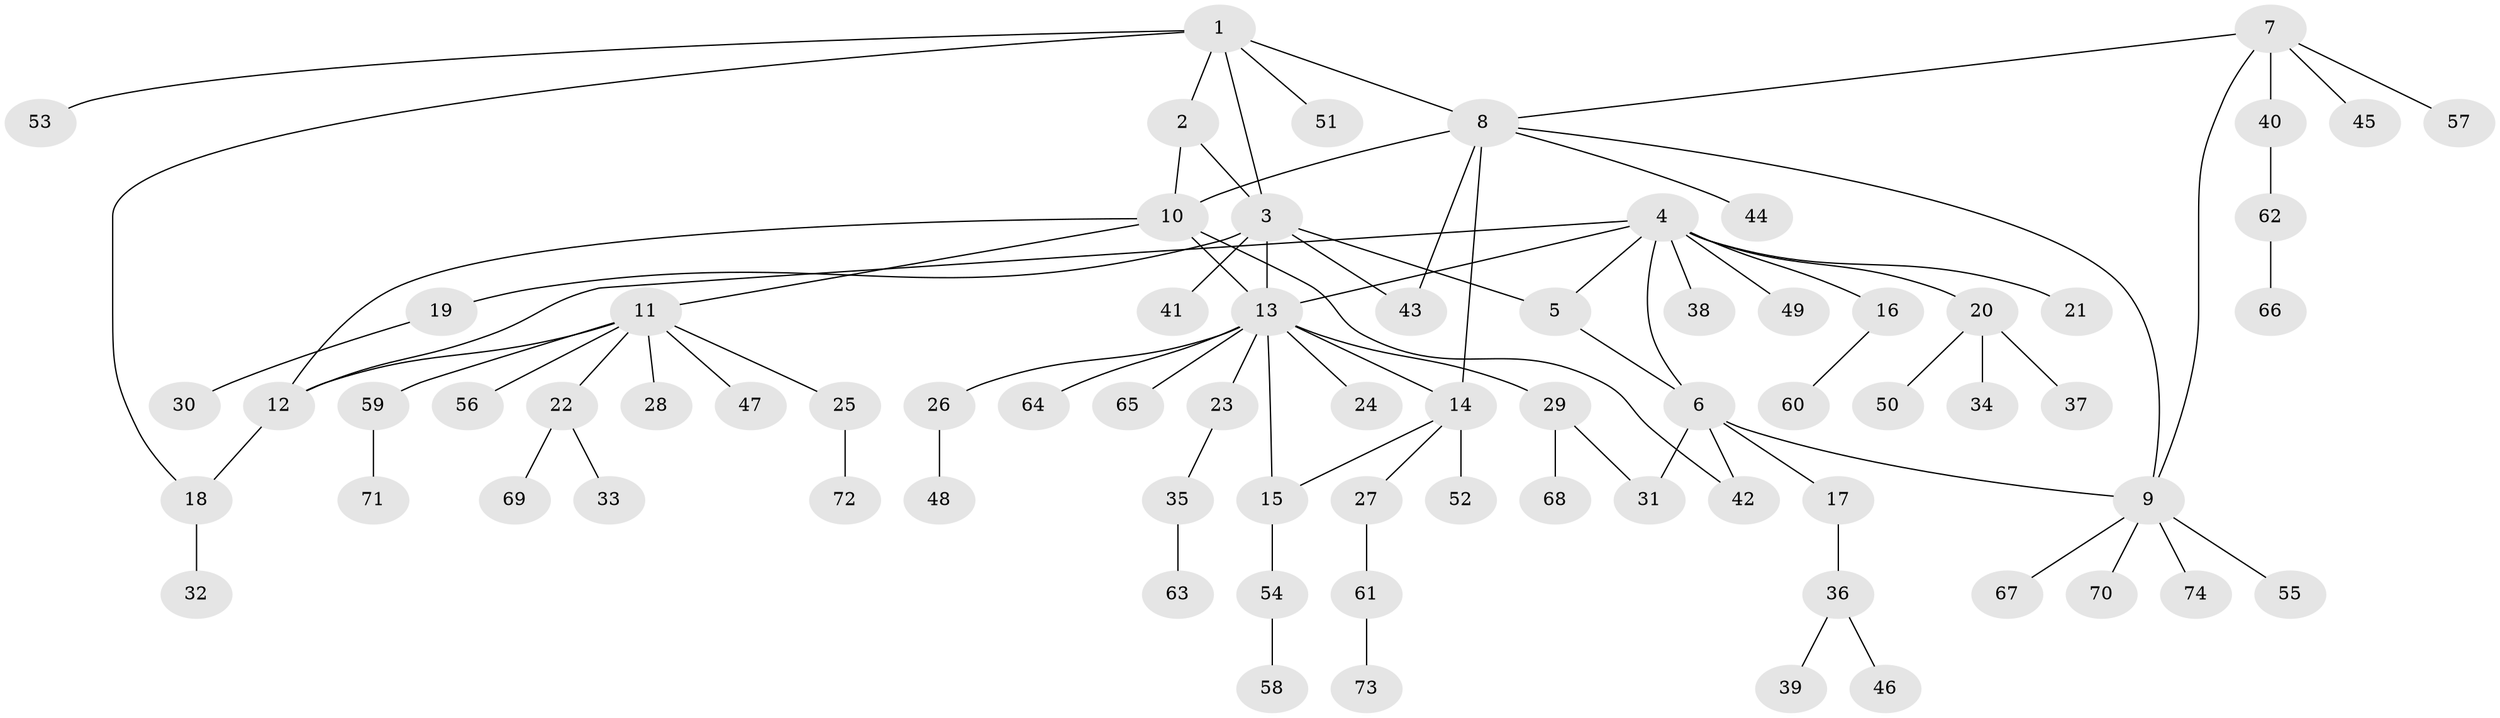 // Generated by graph-tools (version 1.1) at 2025/15/03/09/25 04:15:54]
// undirected, 74 vertices, 88 edges
graph export_dot {
graph [start="1"]
  node [color=gray90,style=filled];
  1;
  2;
  3;
  4;
  5;
  6;
  7;
  8;
  9;
  10;
  11;
  12;
  13;
  14;
  15;
  16;
  17;
  18;
  19;
  20;
  21;
  22;
  23;
  24;
  25;
  26;
  27;
  28;
  29;
  30;
  31;
  32;
  33;
  34;
  35;
  36;
  37;
  38;
  39;
  40;
  41;
  42;
  43;
  44;
  45;
  46;
  47;
  48;
  49;
  50;
  51;
  52;
  53;
  54;
  55;
  56;
  57;
  58;
  59;
  60;
  61;
  62;
  63;
  64;
  65;
  66;
  67;
  68;
  69;
  70;
  71;
  72;
  73;
  74;
  1 -- 2;
  1 -- 3;
  1 -- 8;
  1 -- 18;
  1 -- 51;
  1 -- 53;
  2 -- 3;
  2 -- 10;
  3 -- 5;
  3 -- 13;
  3 -- 19;
  3 -- 41;
  3 -- 43;
  4 -- 5;
  4 -- 6;
  4 -- 12;
  4 -- 13;
  4 -- 16;
  4 -- 20;
  4 -- 21;
  4 -- 38;
  4 -- 49;
  5 -- 6;
  6 -- 9;
  6 -- 17;
  6 -- 31;
  6 -- 42;
  7 -- 8;
  7 -- 9;
  7 -- 40;
  7 -- 45;
  7 -- 57;
  8 -- 9;
  8 -- 10;
  8 -- 14;
  8 -- 43;
  8 -- 44;
  9 -- 55;
  9 -- 67;
  9 -- 70;
  9 -- 74;
  10 -- 11;
  10 -- 12;
  10 -- 13;
  10 -- 42;
  11 -- 12;
  11 -- 22;
  11 -- 25;
  11 -- 28;
  11 -- 47;
  11 -- 56;
  11 -- 59;
  12 -- 18;
  13 -- 14;
  13 -- 15;
  13 -- 23;
  13 -- 24;
  13 -- 26;
  13 -- 29;
  13 -- 64;
  13 -- 65;
  14 -- 15;
  14 -- 27;
  14 -- 52;
  15 -- 54;
  16 -- 60;
  17 -- 36;
  18 -- 32;
  19 -- 30;
  20 -- 34;
  20 -- 37;
  20 -- 50;
  22 -- 33;
  22 -- 69;
  23 -- 35;
  25 -- 72;
  26 -- 48;
  27 -- 61;
  29 -- 31;
  29 -- 68;
  35 -- 63;
  36 -- 39;
  36 -- 46;
  40 -- 62;
  54 -- 58;
  59 -- 71;
  61 -- 73;
  62 -- 66;
}
